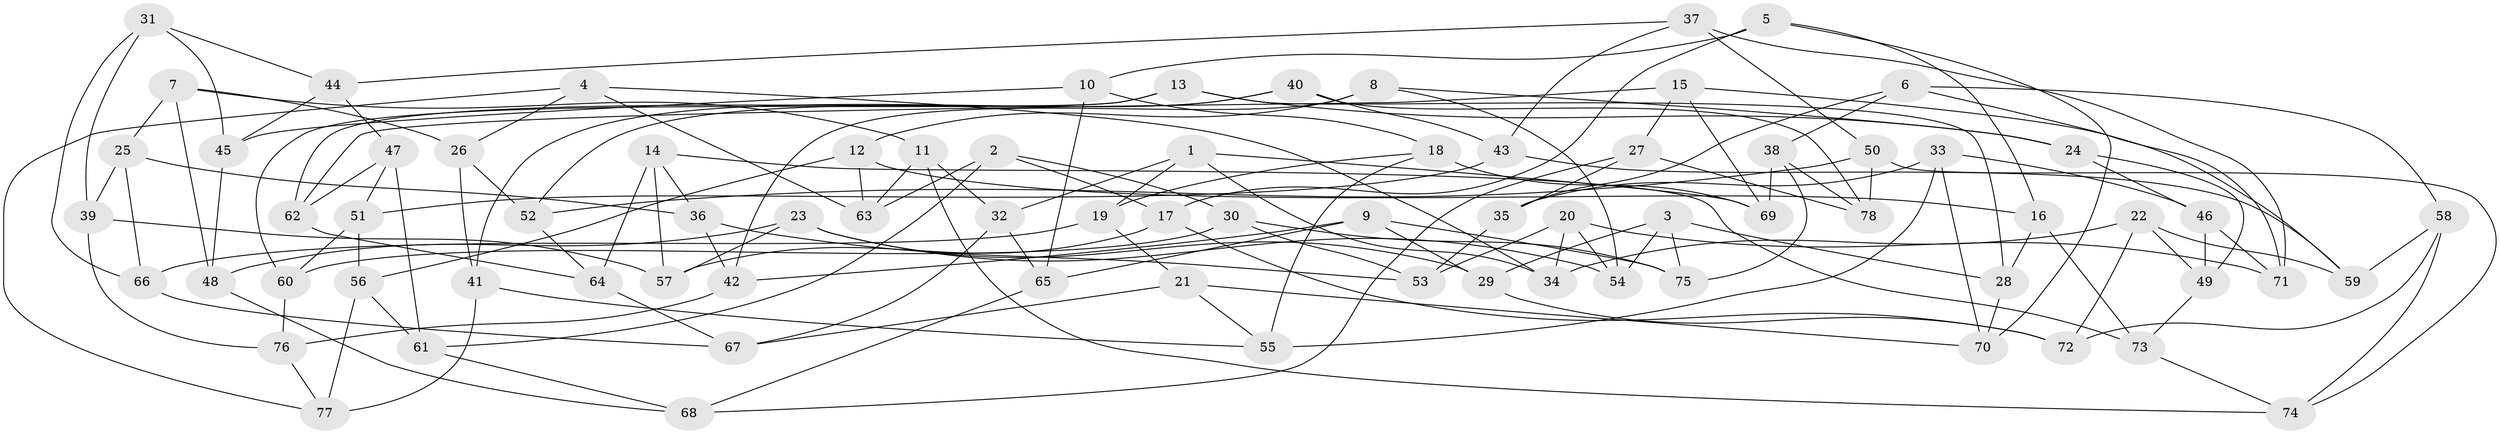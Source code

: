 // Generated by graph-tools (version 1.1) at 2025/50/03/09/25 03:50:45]
// undirected, 78 vertices, 156 edges
graph export_dot {
graph [start="1"]
  node [color=gray90,style=filled];
  1;
  2;
  3;
  4;
  5;
  6;
  7;
  8;
  9;
  10;
  11;
  12;
  13;
  14;
  15;
  16;
  17;
  18;
  19;
  20;
  21;
  22;
  23;
  24;
  25;
  26;
  27;
  28;
  29;
  30;
  31;
  32;
  33;
  34;
  35;
  36;
  37;
  38;
  39;
  40;
  41;
  42;
  43;
  44;
  45;
  46;
  47;
  48;
  49;
  50;
  51;
  52;
  53;
  54;
  55;
  56;
  57;
  58;
  59;
  60;
  61;
  62;
  63;
  64;
  65;
  66;
  67;
  68;
  69;
  70;
  71;
  72;
  73;
  74;
  75;
  76;
  77;
  78;
  1 -- 69;
  1 -- 19;
  1 -- 32;
  1 -- 34;
  2 -- 30;
  2 -- 17;
  2 -- 61;
  2 -- 63;
  3 -- 54;
  3 -- 75;
  3 -- 28;
  3 -- 29;
  4 -- 26;
  4 -- 63;
  4 -- 77;
  4 -- 34;
  5 -- 17;
  5 -- 70;
  5 -- 16;
  5 -- 10;
  6 -- 35;
  6 -- 71;
  6 -- 58;
  6 -- 38;
  7 -- 25;
  7 -- 26;
  7 -- 48;
  7 -- 11;
  8 -- 42;
  8 -- 24;
  8 -- 54;
  8 -- 12;
  9 -- 65;
  9 -- 42;
  9 -- 29;
  9 -- 75;
  10 -- 65;
  10 -- 18;
  10 -- 45;
  11 -- 63;
  11 -- 32;
  11 -- 74;
  12 -- 63;
  12 -- 16;
  12 -- 56;
  13 -- 60;
  13 -- 62;
  13 -- 28;
  13 -- 24;
  14 -- 36;
  14 -- 57;
  14 -- 73;
  14 -- 64;
  15 -- 62;
  15 -- 59;
  15 -- 69;
  15 -- 27;
  16 -- 73;
  16 -- 28;
  17 -- 57;
  17 -- 72;
  18 -- 69;
  18 -- 55;
  18 -- 19;
  19 -- 66;
  19 -- 21;
  20 -- 71;
  20 -- 54;
  20 -- 53;
  20 -- 34;
  21 -- 55;
  21 -- 70;
  21 -- 67;
  22 -- 72;
  22 -- 34;
  22 -- 49;
  22 -- 59;
  23 -- 57;
  23 -- 54;
  23 -- 29;
  23 -- 48;
  24 -- 46;
  24 -- 49;
  25 -- 36;
  25 -- 66;
  25 -- 39;
  26 -- 41;
  26 -- 52;
  27 -- 35;
  27 -- 78;
  27 -- 68;
  28 -- 70;
  29 -- 72;
  30 -- 75;
  30 -- 60;
  30 -- 53;
  31 -- 45;
  31 -- 66;
  31 -- 39;
  31 -- 44;
  32 -- 65;
  32 -- 67;
  33 -- 35;
  33 -- 55;
  33 -- 46;
  33 -- 70;
  35 -- 53;
  36 -- 53;
  36 -- 42;
  37 -- 44;
  37 -- 71;
  37 -- 50;
  37 -- 43;
  38 -- 78;
  38 -- 69;
  38 -- 75;
  39 -- 76;
  39 -- 57;
  40 -- 43;
  40 -- 52;
  40 -- 78;
  40 -- 41;
  41 -- 77;
  41 -- 55;
  42 -- 76;
  43 -- 51;
  43 -- 59;
  44 -- 47;
  44 -- 45;
  45 -- 48;
  46 -- 71;
  46 -- 49;
  47 -- 61;
  47 -- 62;
  47 -- 51;
  48 -- 68;
  49 -- 73;
  50 -- 78;
  50 -- 74;
  50 -- 52;
  51 -- 56;
  51 -- 60;
  52 -- 64;
  56 -- 77;
  56 -- 61;
  58 -- 74;
  58 -- 59;
  58 -- 72;
  60 -- 76;
  61 -- 68;
  62 -- 64;
  64 -- 67;
  65 -- 68;
  66 -- 67;
  73 -- 74;
  76 -- 77;
}
